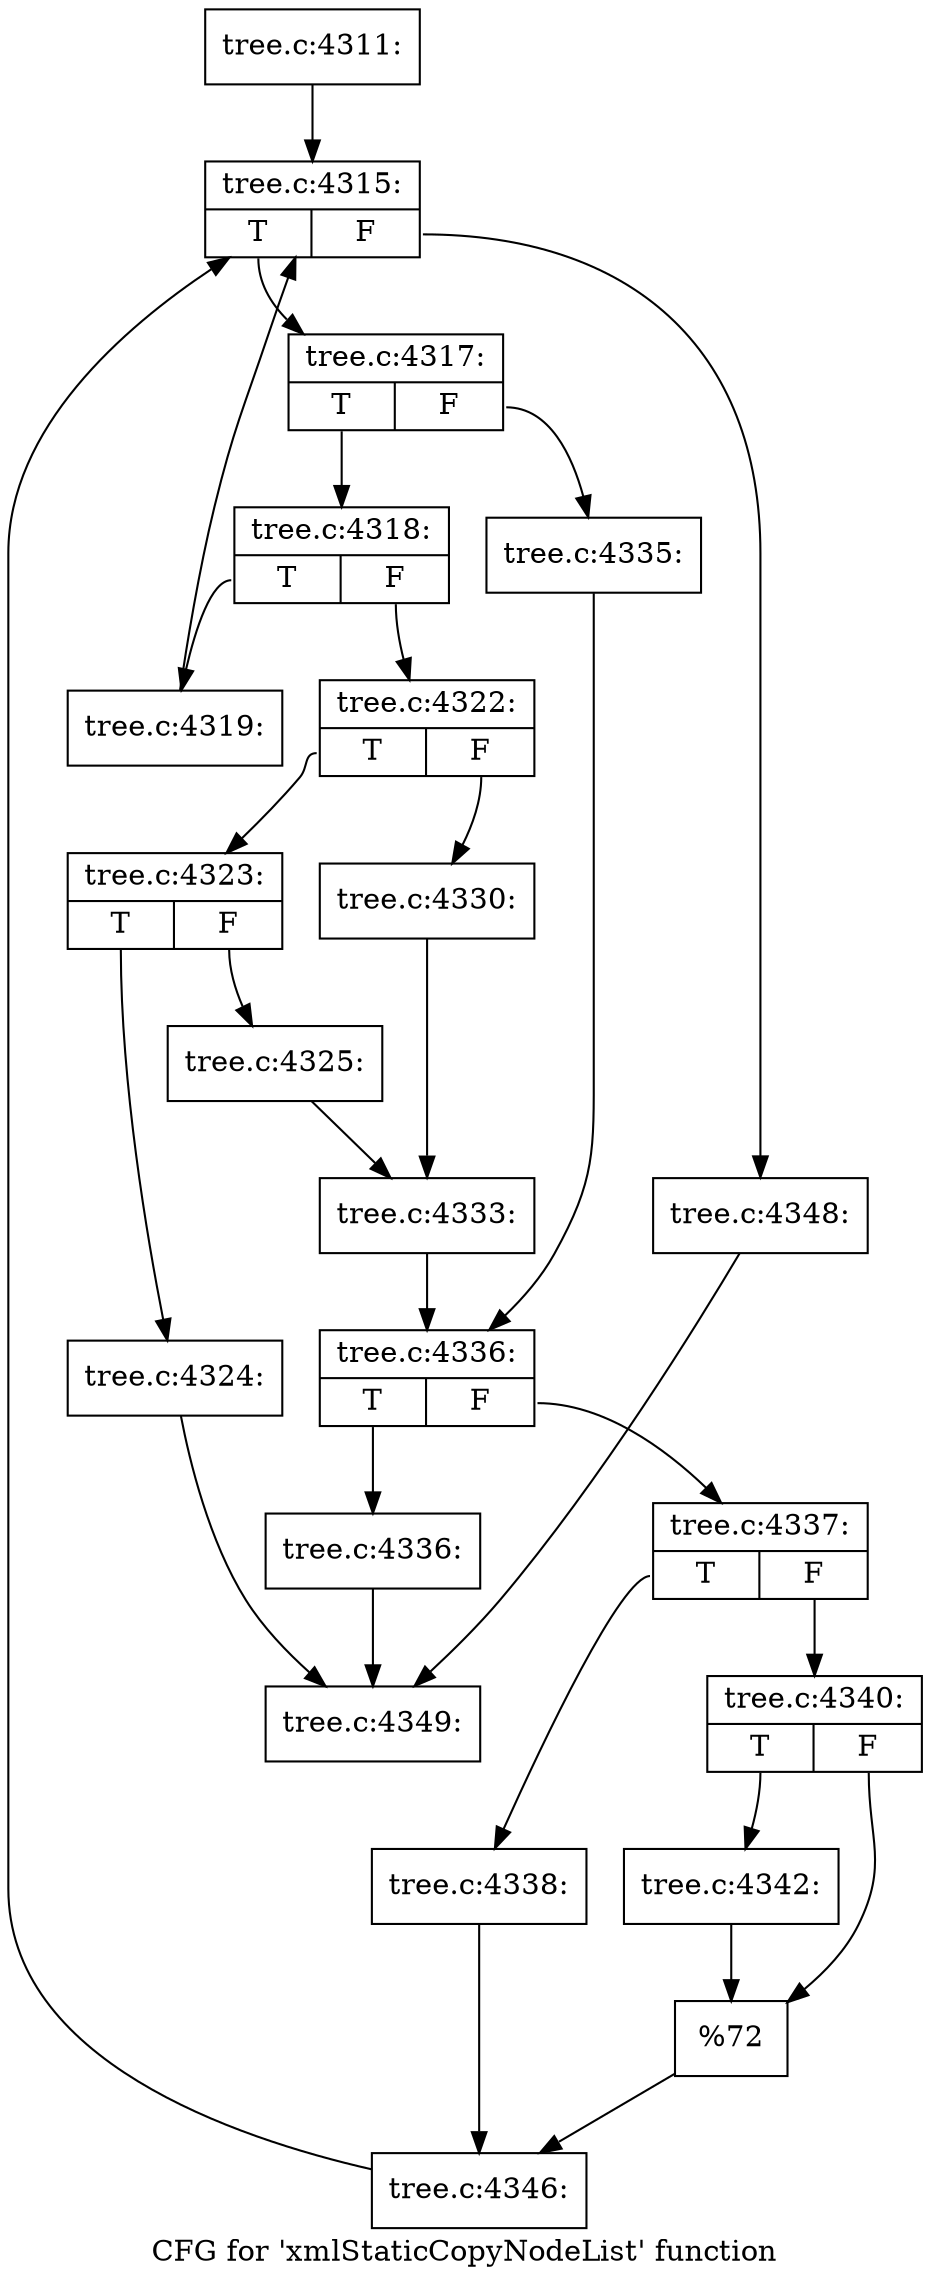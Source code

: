 digraph "CFG for 'xmlStaticCopyNodeList' function" {
	label="CFG for 'xmlStaticCopyNodeList' function";

	Node0x4810e60 [shape=record,label="{tree.c:4311:}"];
	Node0x4810e60 -> Node0x482cd80;
	Node0x482cd80 [shape=record,label="{tree.c:4315:|{<s0>T|<s1>F}}"];
	Node0x482cd80:s0 -> Node0x482d170;
	Node0x482cd80:s1 -> Node0x482cfa0;
	Node0x482d170 [shape=record,label="{tree.c:4317:|{<s0>T|<s1>F}}"];
	Node0x482d170:s0 -> Node0x482d330;
	Node0x482d170:s1 -> Node0x482d3d0;
	Node0x482d330 [shape=record,label="{tree.c:4318:|{<s0>T|<s1>F}}"];
	Node0x482d330:s0 -> Node0x482d7e0;
	Node0x482d330:s1 -> Node0x482d830;
	Node0x482d7e0 [shape=record,label="{tree.c:4319:}"];
	Node0x482d7e0 -> Node0x482cd80;
	Node0x482d830 [shape=record,label="{tree.c:4322:|{<s0>T|<s1>F}}"];
	Node0x482d830:s0 -> Node0x482def0;
	Node0x482d830:s1 -> Node0x482df90;
	Node0x482def0 [shape=record,label="{tree.c:4323:|{<s0>T|<s1>F}}"];
	Node0x482def0:s0 -> Node0x482e770;
	Node0x482def0:s1 -> Node0x482e7c0;
	Node0x482e770 [shape=record,label="{tree.c:4324:}"];
	Node0x482e770 -> Node0x450c3a0;
	Node0x482e7c0 [shape=record,label="{tree.c:4325:}"];
	Node0x482e7c0 -> Node0x482df40;
	Node0x482df90 [shape=record,label="{tree.c:4330:}"];
	Node0x482df90 -> Node0x482df40;
	Node0x482df40 [shape=record,label="{tree.c:4333:}"];
	Node0x482df40 -> Node0x482d380;
	Node0x482d3d0 [shape=record,label="{tree.c:4335:}"];
	Node0x482d3d0 -> Node0x482d380;
	Node0x482d380 [shape=record,label="{tree.c:4336:|{<s0>T|<s1>F}}"];
	Node0x482d380:s0 -> Node0x48302d0;
	Node0x482d380:s1 -> Node0x4830320;
	Node0x48302d0 [shape=record,label="{tree.c:4336:}"];
	Node0x48302d0 -> Node0x450c3a0;
	Node0x4830320 [shape=record,label="{tree.c:4337:|{<s0>T|<s1>F}}"];
	Node0x4830320:s0 -> Node0x4830780;
	Node0x4830320:s1 -> Node0x4830820;
	Node0x4830780 [shape=record,label="{tree.c:4338:}"];
	Node0x4830780 -> Node0x48307d0;
	Node0x4830820 [shape=record,label="{tree.c:4340:|{<s0>T|<s1>F}}"];
	Node0x4830820:s0 -> Node0x48310d0;
	Node0x4830820:s1 -> Node0x4831120;
	Node0x48310d0 [shape=record,label="{tree.c:4342:}"];
	Node0x48310d0 -> Node0x4831120;
	Node0x4831120 [shape=record,label="{%72}"];
	Node0x4831120 -> Node0x48307d0;
	Node0x48307d0 [shape=record,label="{tree.c:4346:}"];
	Node0x48307d0 -> Node0x482cd80;
	Node0x482cfa0 [shape=record,label="{tree.c:4348:}"];
	Node0x482cfa0 -> Node0x450c3a0;
	Node0x450c3a0 [shape=record,label="{tree.c:4349:}"];
}
